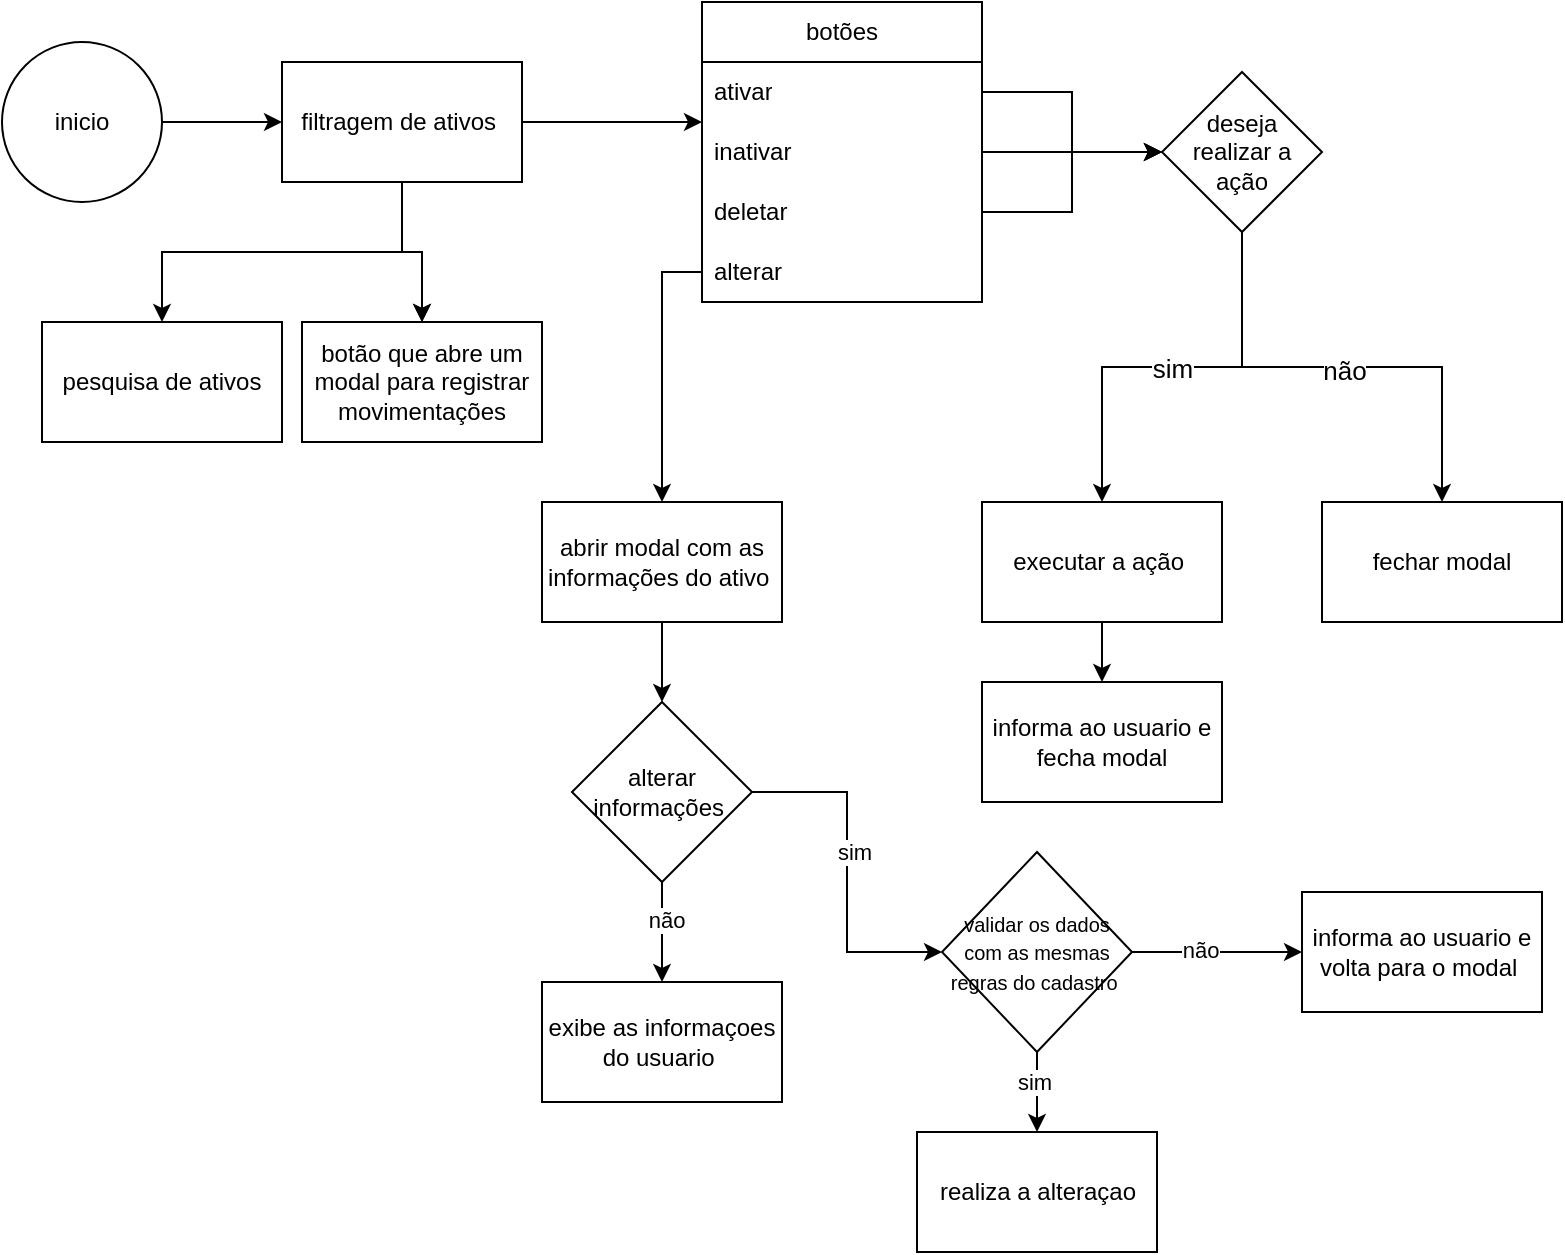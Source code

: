 <mxfile version="24.8.3">
  <diagram name="Página-1" id="cR1xWYi6bnq-wN1eQGpk">
    <mxGraphModel dx="1195" dy="650" grid="1" gridSize="10" guides="1" tooltips="1" connect="1" arrows="1" fold="1" page="1" pageScale="1" pageWidth="827" pageHeight="1169" math="0" shadow="0">
      <root>
        <mxCell id="0" />
        <mxCell id="1" parent="0" />
        <mxCell id="F4EXB1P1e2HLuctGTOLq-3" value="" style="edgeStyle=orthogonalEdgeStyle;rounded=0;orthogonalLoop=1;jettySize=auto;html=1;" edge="1" parent="1" source="F4EXB1P1e2HLuctGTOLq-1" target="F4EXB1P1e2HLuctGTOLq-2">
          <mxGeometry relative="1" as="geometry" />
        </mxCell>
        <mxCell id="F4EXB1P1e2HLuctGTOLq-1" value="inicio" style="ellipse;whiteSpace=wrap;html=1;" vertex="1" parent="1">
          <mxGeometry x="40" y="40" width="80" height="80" as="geometry" />
        </mxCell>
        <mxCell id="F4EXB1P1e2HLuctGTOLq-10" style="edgeStyle=orthogonalEdgeStyle;rounded=0;orthogonalLoop=1;jettySize=auto;html=1;" edge="1" parent="1" source="F4EXB1P1e2HLuctGTOLq-2">
          <mxGeometry relative="1" as="geometry">
            <mxPoint x="390" y="80" as="targetPoint" />
          </mxGeometry>
        </mxCell>
        <mxCell id="F4EXB1P1e2HLuctGTOLq-49" value="" style="edgeStyle=orthogonalEdgeStyle;rounded=0;orthogonalLoop=1;jettySize=auto;html=1;" edge="1" parent="1" source="F4EXB1P1e2HLuctGTOLq-2" target="F4EXB1P1e2HLuctGTOLq-48">
          <mxGeometry relative="1" as="geometry" />
        </mxCell>
        <mxCell id="F4EXB1P1e2HLuctGTOLq-50" value="" style="edgeStyle=orthogonalEdgeStyle;rounded=0;orthogonalLoop=1;jettySize=auto;html=1;" edge="1" parent="1" source="F4EXB1P1e2HLuctGTOLq-2" target="F4EXB1P1e2HLuctGTOLq-48">
          <mxGeometry relative="1" as="geometry" />
        </mxCell>
        <mxCell id="F4EXB1P1e2HLuctGTOLq-52" style="edgeStyle=orthogonalEdgeStyle;rounded=0;orthogonalLoop=1;jettySize=auto;html=1;" edge="1" parent="1" source="F4EXB1P1e2HLuctGTOLq-2" target="F4EXB1P1e2HLuctGTOLq-51">
          <mxGeometry relative="1" as="geometry" />
        </mxCell>
        <mxCell id="F4EXB1P1e2HLuctGTOLq-2" value="filtragem de ativos&amp;nbsp;" style="whiteSpace=wrap;html=1;" vertex="1" parent="1">
          <mxGeometry x="180" y="50" width="120" height="60" as="geometry" />
        </mxCell>
        <mxCell id="F4EXB1P1e2HLuctGTOLq-6" value="botões" style="swimlane;fontStyle=0;childLayout=stackLayout;horizontal=1;startSize=30;horizontalStack=0;resizeParent=1;resizeParentMax=0;resizeLast=0;collapsible=1;marginBottom=0;whiteSpace=wrap;html=1;" vertex="1" parent="1">
          <mxGeometry x="390" y="20" width="140" height="150" as="geometry" />
        </mxCell>
        <mxCell id="F4EXB1P1e2HLuctGTOLq-7" value="ativar" style="text;strokeColor=none;fillColor=none;align=left;verticalAlign=middle;spacingLeft=4;spacingRight=4;overflow=hidden;points=[[0,0.5],[1,0.5]];portConstraint=eastwest;rotatable=0;whiteSpace=wrap;html=1;" vertex="1" parent="F4EXB1P1e2HLuctGTOLq-6">
          <mxGeometry y="30" width="140" height="30" as="geometry" />
        </mxCell>
        <mxCell id="F4EXB1P1e2HLuctGTOLq-16" style="edgeStyle=orthogonalEdgeStyle;rounded=0;orthogonalLoop=1;jettySize=auto;html=1;" edge="1" parent="F4EXB1P1e2HLuctGTOLq-6" source="F4EXB1P1e2HLuctGTOLq-8">
          <mxGeometry relative="1" as="geometry">
            <mxPoint x="230" y="75" as="targetPoint" />
          </mxGeometry>
        </mxCell>
        <mxCell id="F4EXB1P1e2HLuctGTOLq-8" value="inativar&amp;nbsp;" style="text;strokeColor=none;fillColor=none;align=left;verticalAlign=middle;spacingLeft=4;spacingRight=4;overflow=hidden;points=[[0,0.5],[1,0.5]];portConstraint=eastwest;rotatable=0;whiteSpace=wrap;html=1;" vertex="1" parent="F4EXB1P1e2HLuctGTOLq-6">
          <mxGeometry y="60" width="140" height="30" as="geometry" />
        </mxCell>
        <mxCell id="F4EXB1P1e2HLuctGTOLq-9" value="deletar" style="text;strokeColor=none;fillColor=none;align=left;verticalAlign=middle;spacingLeft=4;spacingRight=4;overflow=hidden;points=[[0,0.5],[1,0.5]];portConstraint=eastwest;rotatable=0;whiteSpace=wrap;html=1;" vertex="1" parent="F4EXB1P1e2HLuctGTOLq-6">
          <mxGeometry y="90" width="140" height="30" as="geometry" />
        </mxCell>
        <mxCell id="F4EXB1P1e2HLuctGTOLq-11" value="alterar" style="text;strokeColor=none;fillColor=none;align=left;verticalAlign=middle;spacingLeft=4;spacingRight=4;overflow=hidden;points=[[0,0.5],[1,0.5]];portConstraint=eastwest;rotatable=0;whiteSpace=wrap;html=1;" vertex="1" parent="F4EXB1P1e2HLuctGTOLq-6">
          <mxGeometry y="120" width="140" height="30" as="geometry" />
        </mxCell>
        <mxCell id="F4EXB1P1e2HLuctGTOLq-20" value="&lt;font style=&quot;font-size: 13px;&quot;&gt;sim&lt;/font&gt;" style="edgeStyle=orthogonalEdgeStyle;rounded=0;orthogonalLoop=1;jettySize=auto;html=1;" edge="1" parent="1" source="F4EXB1P1e2HLuctGTOLq-14" target="F4EXB1P1e2HLuctGTOLq-19">
          <mxGeometry relative="1" as="geometry" />
        </mxCell>
        <mxCell id="F4EXB1P1e2HLuctGTOLq-24" style="edgeStyle=orthogonalEdgeStyle;rounded=0;orthogonalLoop=1;jettySize=auto;html=1;entryX=0.5;entryY=0;entryDx=0;entryDy=0;" edge="1" parent="1" source="F4EXB1P1e2HLuctGTOLq-14" target="F4EXB1P1e2HLuctGTOLq-23">
          <mxGeometry relative="1" as="geometry" />
        </mxCell>
        <mxCell id="F4EXB1P1e2HLuctGTOLq-25" value="&lt;font style=&quot;font-size: 13px;&quot;&gt;não&lt;/font&gt;" style="edgeLabel;html=1;align=center;verticalAlign=middle;resizable=0;points=[];" vertex="1" connectable="0" parent="F4EXB1P1e2HLuctGTOLq-24">
          <mxGeometry x="0.007" y="-1" relative="1" as="geometry">
            <mxPoint as="offset" />
          </mxGeometry>
        </mxCell>
        <mxCell id="F4EXB1P1e2HLuctGTOLq-14" value="deseja realizar a ação" style="rhombus;whiteSpace=wrap;html=1;" vertex="1" parent="1">
          <mxGeometry x="620" y="55" width="80" height="80" as="geometry" />
        </mxCell>
        <mxCell id="F4EXB1P1e2HLuctGTOLq-15" style="edgeStyle=orthogonalEdgeStyle;rounded=0;orthogonalLoop=1;jettySize=auto;html=1;entryX=0;entryY=0.5;entryDx=0;entryDy=0;" edge="1" parent="1" source="F4EXB1P1e2HLuctGTOLq-7" target="F4EXB1P1e2HLuctGTOLq-14">
          <mxGeometry relative="1" as="geometry" />
        </mxCell>
        <mxCell id="F4EXB1P1e2HLuctGTOLq-17" style="edgeStyle=orthogonalEdgeStyle;rounded=0;orthogonalLoop=1;jettySize=auto;html=1;entryX=0;entryY=0.5;entryDx=0;entryDy=0;" edge="1" parent="1" source="F4EXB1P1e2HLuctGTOLq-9" target="F4EXB1P1e2HLuctGTOLq-14">
          <mxGeometry relative="1" as="geometry" />
        </mxCell>
        <mxCell id="F4EXB1P1e2HLuctGTOLq-43" style="edgeStyle=orthogonalEdgeStyle;rounded=0;orthogonalLoop=1;jettySize=auto;html=1;entryX=0.5;entryY=0;entryDx=0;entryDy=0;" edge="1" parent="1" source="F4EXB1P1e2HLuctGTOLq-19" target="F4EXB1P1e2HLuctGTOLq-42">
          <mxGeometry relative="1" as="geometry" />
        </mxCell>
        <mxCell id="F4EXB1P1e2HLuctGTOLq-19" value="executar a ação&amp;nbsp;" style="whiteSpace=wrap;html=1;" vertex="1" parent="1">
          <mxGeometry x="530" y="270" width="120" height="60" as="geometry" />
        </mxCell>
        <mxCell id="F4EXB1P1e2HLuctGTOLq-23" value="fechar modal" style="rounded=0;whiteSpace=wrap;html=1;" vertex="1" parent="1">
          <mxGeometry x="700" y="270" width="120" height="60" as="geometry" />
        </mxCell>
        <mxCell id="F4EXB1P1e2HLuctGTOLq-31" value="" style="edgeStyle=orthogonalEdgeStyle;rounded=0;orthogonalLoop=1;jettySize=auto;html=1;" edge="1" parent="1" source="F4EXB1P1e2HLuctGTOLq-29" target="F4EXB1P1e2HLuctGTOLq-30">
          <mxGeometry relative="1" as="geometry" />
        </mxCell>
        <mxCell id="F4EXB1P1e2HLuctGTOLq-29" value="abrir modal com as informações do ativo&amp;nbsp;" style="rounded=0;whiteSpace=wrap;html=1;" vertex="1" parent="1">
          <mxGeometry x="310" y="270" width="120" height="60" as="geometry" />
        </mxCell>
        <mxCell id="F4EXB1P1e2HLuctGTOLq-28" style="edgeStyle=orthogonalEdgeStyle;rounded=0;orthogonalLoop=1;jettySize=auto;html=1;" edge="1" parent="1" source="F4EXB1P1e2HLuctGTOLq-11" target="F4EXB1P1e2HLuctGTOLq-29">
          <mxGeometry relative="1" as="geometry">
            <mxPoint x="400" y="250" as="targetPoint" />
          </mxGeometry>
        </mxCell>
        <mxCell id="F4EXB1P1e2HLuctGTOLq-34" value="" style="edgeStyle=orthogonalEdgeStyle;rounded=0;orthogonalLoop=1;jettySize=auto;html=1;" edge="1" parent="1" source="F4EXB1P1e2HLuctGTOLq-30" target="F4EXB1P1e2HLuctGTOLq-33">
          <mxGeometry relative="1" as="geometry" />
        </mxCell>
        <mxCell id="F4EXB1P1e2HLuctGTOLq-38" value="sim" style="edgeLabel;html=1;align=center;verticalAlign=middle;resizable=0;points=[];" vertex="1" connectable="0" parent="F4EXB1P1e2HLuctGTOLq-34">
          <mxGeometry x="-0.118" y="3" relative="1" as="geometry">
            <mxPoint as="offset" />
          </mxGeometry>
        </mxCell>
        <mxCell id="F4EXB1P1e2HLuctGTOLq-40" value="" style="edgeStyle=orthogonalEdgeStyle;rounded=0;orthogonalLoop=1;jettySize=auto;html=1;" edge="1" parent="1" source="F4EXB1P1e2HLuctGTOLq-30" target="F4EXB1P1e2HLuctGTOLq-39">
          <mxGeometry relative="1" as="geometry" />
        </mxCell>
        <mxCell id="F4EXB1P1e2HLuctGTOLq-47" value="não" style="edgeLabel;html=1;align=center;verticalAlign=middle;resizable=0;points=[];" vertex="1" connectable="0" parent="F4EXB1P1e2HLuctGTOLq-40">
          <mxGeometry x="-0.233" y="2" relative="1" as="geometry">
            <mxPoint as="offset" />
          </mxGeometry>
        </mxCell>
        <mxCell id="F4EXB1P1e2HLuctGTOLq-30" value="alterar informações&amp;nbsp;" style="rhombus;whiteSpace=wrap;html=1;rounded=0;" vertex="1" parent="1">
          <mxGeometry x="325" y="370" width="90" height="90" as="geometry" />
        </mxCell>
        <mxCell id="F4EXB1P1e2HLuctGTOLq-36" value="" style="edgeStyle=orthogonalEdgeStyle;rounded=0;orthogonalLoop=1;jettySize=auto;html=1;" edge="1" parent="1" source="F4EXB1P1e2HLuctGTOLq-33" target="F4EXB1P1e2HLuctGTOLq-35">
          <mxGeometry relative="1" as="geometry" />
        </mxCell>
        <mxCell id="F4EXB1P1e2HLuctGTOLq-37" value="não" style="edgeLabel;html=1;align=center;verticalAlign=middle;resizable=0;points=[];" vertex="1" connectable="0" parent="F4EXB1P1e2HLuctGTOLq-36">
          <mxGeometry x="-0.21" y="1" relative="1" as="geometry">
            <mxPoint as="offset" />
          </mxGeometry>
        </mxCell>
        <mxCell id="F4EXB1P1e2HLuctGTOLq-45" value="" style="edgeStyle=orthogonalEdgeStyle;rounded=0;orthogonalLoop=1;jettySize=auto;html=1;" edge="1" parent="1" source="F4EXB1P1e2HLuctGTOLq-33" target="F4EXB1P1e2HLuctGTOLq-44">
          <mxGeometry relative="1" as="geometry" />
        </mxCell>
        <mxCell id="F4EXB1P1e2HLuctGTOLq-46" value="sim" style="edgeLabel;html=1;align=center;verticalAlign=middle;resizable=0;points=[];" vertex="1" connectable="0" parent="F4EXB1P1e2HLuctGTOLq-45">
          <mxGeometry x="-0.25" y="-2" relative="1" as="geometry">
            <mxPoint as="offset" />
          </mxGeometry>
        </mxCell>
        <mxCell id="F4EXB1P1e2HLuctGTOLq-33" value="&lt;font style=&quot;font-size: 10px;&quot;&gt;validar os dados com as mesmas regras do cadastro&amp;nbsp;&lt;/font&gt;" style="rhombus;whiteSpace=wrap;html=1;rounded=0;" vertex="1" parent="1">
          <mxGeometry x="510" y="445" width="95" height="100" as="geometry" />
        </mxCell>
        <mxCell id="F4EXB1P1e2HLuctGTOLq-35" value="informa ao usuario e volta para o modal&amp;nbsp;" style="whiteSpace=wrap;html=1;rounded=0;" vertex="1" parent="1">
          <mxGeometry x="690" y="465" width="120" height="60" as="geometry" />
        </mxCell>
        <mxCell id="F4EXB1P1e2HLuctGTOLq-39" value="exibe as informaçoes do usuario&amp;nbsp;" style="whiteSpace=wrap;html=1;rounded=0;" vertex="1" parent="1">
          <mxGeometry x="310" y="510" width="120" height="60" as="geometry" />
        </mxCell>
        <mxCell id="F4EXB1P1e2HLuctGTOLq-42" value="informa ao usuario e fecha modal" style="rounded=0;whiteSpace=wrap;html=1;" vertex="1" parent="1">
          <mxGeometry x="530" y="360" width="120" height="60" as="geometry" />
        </mxCell>
        <mxCell id="F4EXB1P1e2HLuctGTOLq-44" value="realiza a alteraçao" style="whiteSpace=wrap;html=1;rounded=0;" vertex="1" parent="1">
          <mxGeometry x="497.5" y="585" width="120" height="60" as="geometry" />
        </mxCell>
        <mxCell id="F4EXB1P1e2HLuctGTOLq-48" value="botão que abre um modal para registrar movimentações" style="whiteSpace=wrap;html=1;" vertex="1" parent="1">
          <mxGeometry x="190" y="180" width="120" height="60" as="geometry" />
        </mxCell>
        <mxCell id="F4EXB1P1e2HLuctGTOLq-51" value="pesquisa de ativos" style="rounded=0;whiteSpace=wrap;html=1;" vertex="1" parent="1">
          <mxGeometry x="60" y="180" width="120" height="60" as="geometry" />
        </mxCell>
      </root>
    </mxGraphModel>
  </diagram>
</mxfile>
